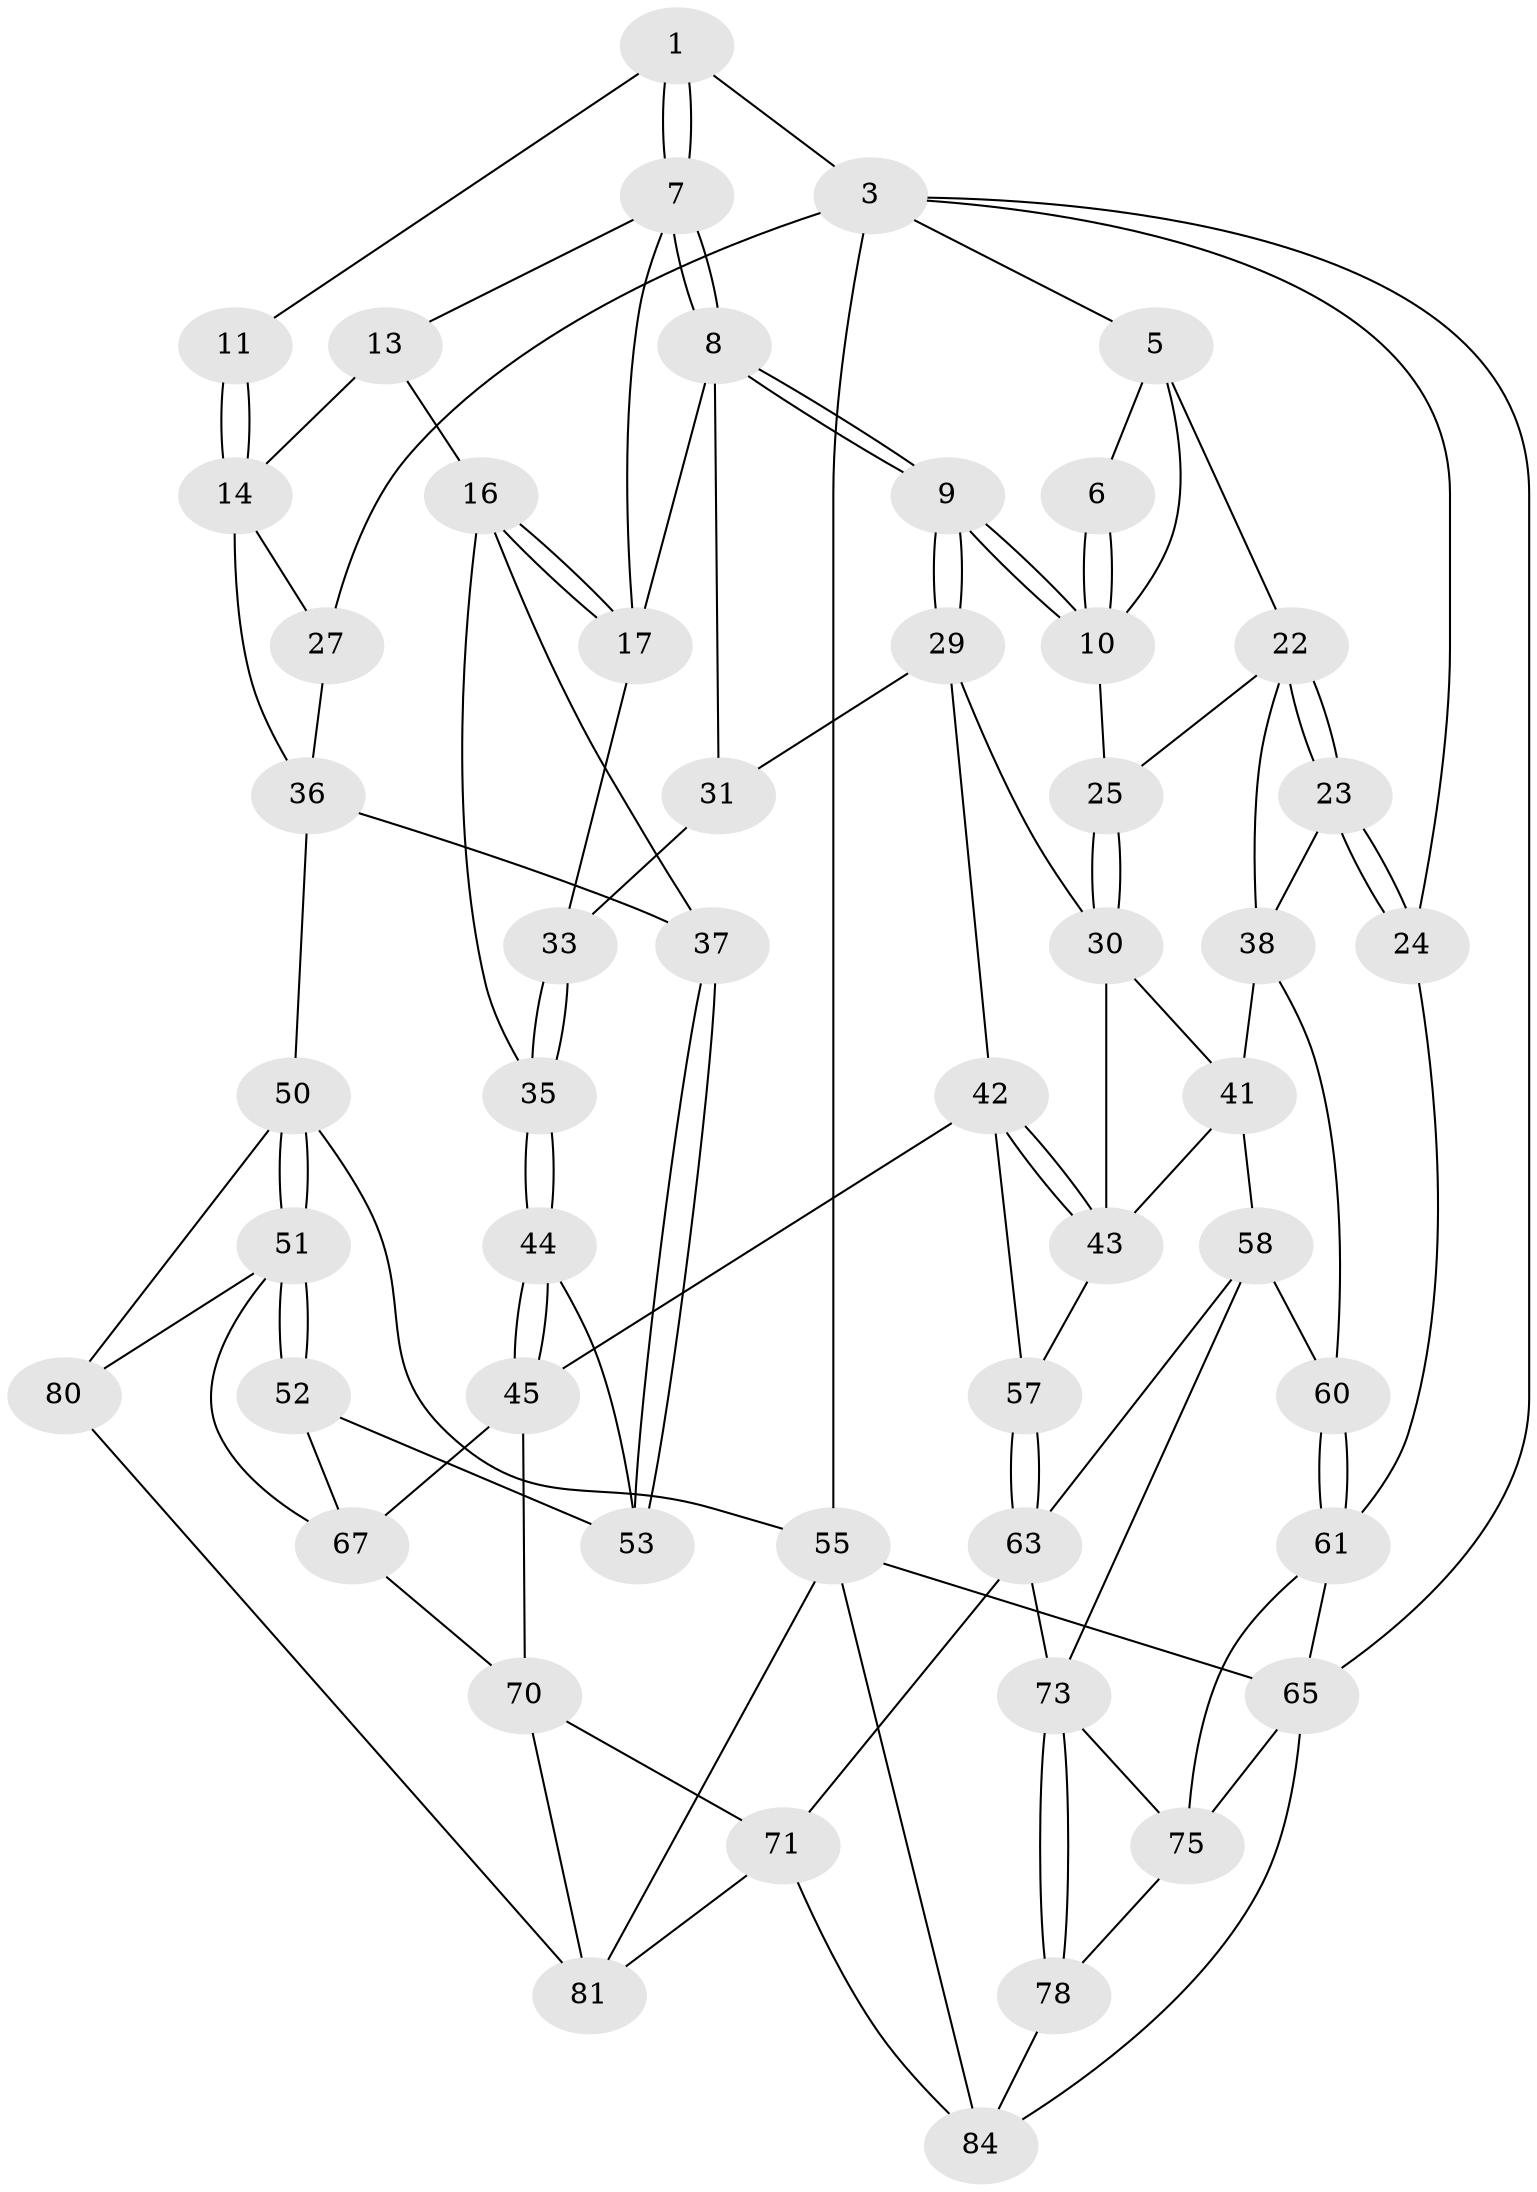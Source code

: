 // original degree distribution, {4: 0.19767441860465115, 5: 0.5697674418604651, 3: 0.03488372093023256, 6: 0.19767441860465115}
// Generated by graph-tools (version 1.1) at 2025/11/02/27/25 16:11:54]
// undirected, 51 vertices, 114 edges
graph export_dot {
graph [start="1"]
  node [color=gray90,style=filled];
  1 [pos="+0.6071858231549667+0",super="+2"];
  3 [pos="+1+0",super="+4"];
  5 [pos="+0+0",super="+21"];
  6 [pos="+0.3757731334448868+0"];
  7 [pos="+0.605943086771062+0.06606725468256544",super="+12"];
  8 [pos="+0.5894897070925926+0.080446515926649",super="+19"];
  9 [pos="+0.3993518887881863+0.14180640350420756"];
  10 [pos="+0.3846290518717719+0.12856357315389924",super="+20"];
  11 [pos="+0.8929433289309074+0.013515750641840634"];
  13 [pos="+0.8647888517847027+0.0366368861065997",super="+15"];
  14 [pos="+0.9039897626676687+0.23173557974013204",super="+28"];
  16 [pos="+0.754090362054203+0.20043433336066532",super="+34"];
  17 [pos="+0.745107875929069+0.19905168052854458",super="+18"];
  22 [pos="+0.05710212434582868+0.2527632910992275",super="+26"];
  23 [pos="+0+0.3453908821902153"];
  24 [pos="+0+0.33572512423643036"];
  25 [pos="+0.20044033932997138+0.25055959236626474"];
  27 [pos="+1+0.1555928344523509"];
  29 [pos="+0.41076340868693995+0.24268096265045827",super="+32"];
  30 [pos="+0.3576186569606909+0.30157982060459765",super="+40"];
  31 [pos="+0.5651768553272077+0.32692802613049"];
  33 [pos="+0.6326394294488693+0.32501344268964394"];
  35 [pos="+0.7782878695707716+0.4003320422171059"];
  36 [pos="+0.8639349330012654+0.38095788925406254",super="+49"];
  37 [pos="+0.8621894536881752+0.38147745279008655"];
  38 [pos="+0.17706096238263672+0.38583151405103644",super="+39"];
  41 [pos="+0.26202784818435776+0.41420462236523364",super="+48"];
  42 [pos="+0.5413110259656443+0.41559255796968825",super="+46"];
  43 [pos="+0.4081402891511062+0.42316069698318304",super="+47"];
  44 [pos="+0.7321546560506003+0.4905420697850551"];
  45 [pos="+0.5813557721076001+0.5331556201189444",super="+69"];
  50 [pos="+1+0.5998527800431167",super="+56"];
  51 [pos="+1+0.6139911131360718",super="+79"];
  52 [pos="+0.8996202583842496+0.5425445170893146",super="+64"];
  53 [pos="+0.8769614536293899+0.5289968688391407",super="+54"];
  55 [pos="+1+1",super="+86"];
  57 [pos="+0.4274493694803623+0.5304427836900593"];
  58 [pos="+0.27573780587178+0.5480779071394652",super="+59"];
  60 [pos="+0.09965643088458893+0.5419308779555274"];
  61 [pos="+0.0011096844187370104+0.6154401840698106",super="+62"];
  63 [pos="+0.36224227003734866+0.5921990454587512",super="+72"];
  65 [pos="+0+1",super="+66"];
  67 [pos="+0.8026781429059324+0.6783976983759189",super="+68"];
  70 [pos="+0.5650735033540766+0.5962958871882447",super="+76"];
  71 [pos="+0.42037845671375434+0.725811829303032",super="+83"];
  73 [pos="+0.30277458129619134+0.7702119345940073",super="+74"];
  75 [pos="+0.11694081909926689+0.7147728665373349",super="+77"];
  78 [pos="+0.26784907266393+0.828298405787524"];
  80 [pos="+0.8066239349242545+0.8367117920628612"];
  81 [pos="+0.6828315448723152+1",super="+82"];
  84 [pos="+0.32147275715823675+0.9068763323595173",super="+85"];
  1 -- 7;
  1 -- 7;
  1 -- 3;
  1 -- 11;
  3 -- 27;
  3 -- 55;
  3 -- 24;
  3 -- 5;
  3 -- 65;
  5 -- 6;
  5 -- 10;
  5 -- 22;
  6 -- 10;
  6 -- 10;
  7 -- 8;
  7 -- 8;
  7 -- 17;
  7 -- 13;
  8 -- 9;
  8 -- 9;
  8 -- 31;
  8 -- 17;
  9 -- 10;
  9 -- 10;
  9 -- 29;
  9 -- 29;
  10 -- 25;
  11 -- 14;
  11 -- 14;
  13 -- 16;
  13 -- 14;
  14 -- 27;
  14 -- 36;
  16 -- 17;
  16 -- 17;
  16 -- 35;
  16 -- 37;
  17 -- 33;
  22 -- 23;
  22 -- 23;
  22 -- 38;
  22 -- 25;
  23 -- 24;
  23 -- 24;
  23 -- 38;
  24 -- 61;
  25 -- 30;
  25 -- 30;
  27 -- 36;
  29 -- 30;
  29 -- 42;
  29 -- 31;
  30 -- 41;
  30 -- 43;
  31 -- 33;
  33 -- 35;
  33 -- 35;
  35 -- 44;
  35 -- 44;
  36 -- 37;
  36 -- 50;
  37 -- 53;
  37 -- 53;
  38 -- 41;
  38 -- 60;
  41 -- 58;
  41 -- 43;
  42 -- 43;
  42 -- 43;
  42 -- 57;
  42 -- 45;
  43 -- 57;
  44 -- 45;
  44 -- 45;
  44 -- 53;
  45 -- 67;
  45 -- 70;
  50 -- 51;
  50 -- 51;
  50 -- 80;
  50 -- 55;
  51 -- 52;
  51 -- 52;
  51 -- 80;
  51 -- 67;
  52 -- 53 [weight=2];
  52 -- 67;
  55 -- 81;
  55 -- 84;
  55 -- 65;
  57 -- 63;
  57 -- 63;
  58 -- 63;
  58 -- 73;
  58 -- 60;
  60 -- 61;
  60 -- 61;
  61 -- 75;
  61 -- 65;
  63 -- 73;
  63 -- 71;
  65 -- 75;
  65 -- 84;
  67 -- 70;
  70 -- 71;
  70 -- 81;
  71 -- 81;
  71 -- 84;
  73 -- 78;
  73 -- 78;
  73 -- 75;
  75 -- 78;
  78 -- 84;
  80 -- 81;
}
